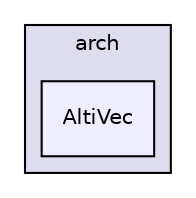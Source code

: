 digraph "include/Eigen/src/Core/arch/AltiVec" {
  compound=true
  node [ fontsize="10", fontname="Helvetica"];
  edge [ labelfontsize="10", labelfontname="Helvetica"];
  subgraph clusterdir_49b8c5b2dd9b185b73fd3aeed78053f5 {
    graph [ bgcolor="#ddddee", pencolor="black", label="arch" fontname="Helvetica", fontsize="10", URL="dir_49b8c5b2dd9b185b73fd3aeed78053f5.html"]
  dir_8a4c3554aaac375026d296efb9d60e71 [shape=box, label="AltiVec", style="filled", fillcolor="#eeeeff", pencolor="black", URL="dir_8a4c3554aaac375026d296efb9d60e71.html"];
  }
}
